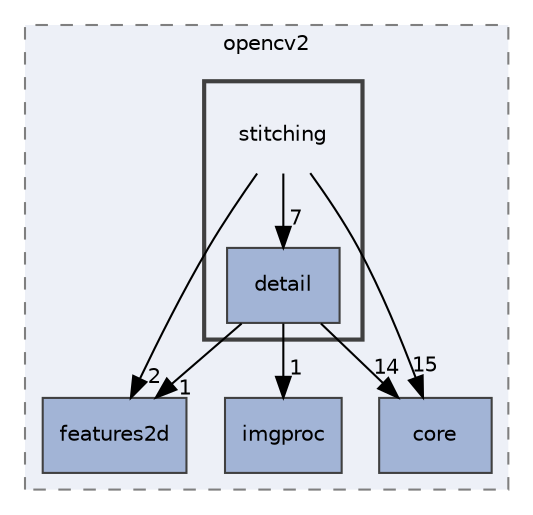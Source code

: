 digraph "P4ALL_OCR-TABLES/vendor/OpenCV/build/include/opencv2/stitching"
{
 // LATEX_PDF_SIZE
  edge [fontname="Helvetica",fontsize="10",labelfontname="Helvetica",labelfontsize="10"];
  node [fontname="Helvetica",fontsize="10",shape=record];
  compound=true
  subgraph clusterdir_82e4f955188045376eca4cdd73edc36b {
    graph [ bgcolor="#edf0f7", pencolor="grey50", style="filled,dashed,", label="opencv2", fontname="Helvetica", fontsize="10", URL="dir_82e4f955188045376eca4cdd73edc36b.html"]
  dir_126bc893a34f338fb13307d15c2fd5e7 [shape=box, label="features2d", style="filled,", fillcolor="#a2b4d6", color="grey25", URL="dir_126bc893a34f338fb13307d15c2fd5e7.html"];
  dir_e48ff80f84c28ff88b55c48d0d7e2325 [shape=box, label="imgproc", style="filled,", fillcolor="#a2b4d6", color="grey25", URL="dir_e48ff80f84c28ff88b55c48d0d7e2325.html"];
  dir_d0a90bd216adce98fc120e9c5b54a47b [shape=box, label="core", style="filled,", fillcolor="#a2b4d6", color="grey25", URL="dir_d0a90bd216adce98fc120e9c5b54a47b.html"];
  subgraph clusterdir_8055d10e4e712b974b3dfdb6fe1d4d5f {
    graph [ bgcolor="#edf0f7", pencolor="grey25", style="filled,bold,", label="", fontname="Helvetica", fontsize="10", URL="dir_8055d10e4e712b974b3dfdb6fe1d4d5f.html"]
    dir_8055d10e4e712b974b3dfdb6fe1d4d5f [shape=plaintext, label="stitching"];
  dir_e04dac5a864ecd91d347b5066e067913 [shape=box, label="detail", style="filled,", fillcolor="#a2b4d6", color="grey25", URL="dir_e04dac5a864ecd91d347b5066e067913.html"];
  }
  }
  dir_8055d10e4e712b974b3dfdb6fe1d4d5f->dir_126bc893a34f338fb13307d15c2fd5e7 [headlabel="2", labeldistance=1.5 headhref="dir_000043_000011.html"];
  dir_8055d10e4e712b974b3dfdb6fe1d4d5f->dir_d0a90bd216adce98fc120e9c5b54a47b [headlabel="15", labeldistance=1.5 headhref="dir_000043_000006.html"];
  dir_8055d10e4e712b974b3dfdb6fe1d4d5f->dir_e04dac5a864ecd91d347b5066e067913 [headlabel="7", labeldistance=1.5 headhref="dir_000043_000009.html"];
  dir_e04dac5a864ecd91d347b5066e067913->dir_126bc893a34f338fb13307d15c2fd5e7 [headlabel="1", labeldistance=1.5 headhref="dir_000009_000011.html"];
  dir_e04dac5a864ecd91d347b5066e067913->dir_d0a90bd216adce98fc120e9c5b54a47b [headlabel="14", labeldistance=1.5 headhref="dir_000009_000006.html"];
  dir_e04dac5a864ecd91d347b5066e067913->dir_e48ff80f84c28ff88b55c48d0d7e2325 [headlabel="1", labeldistance=1.5 headhref="dir_000009_000019.html"];
}
